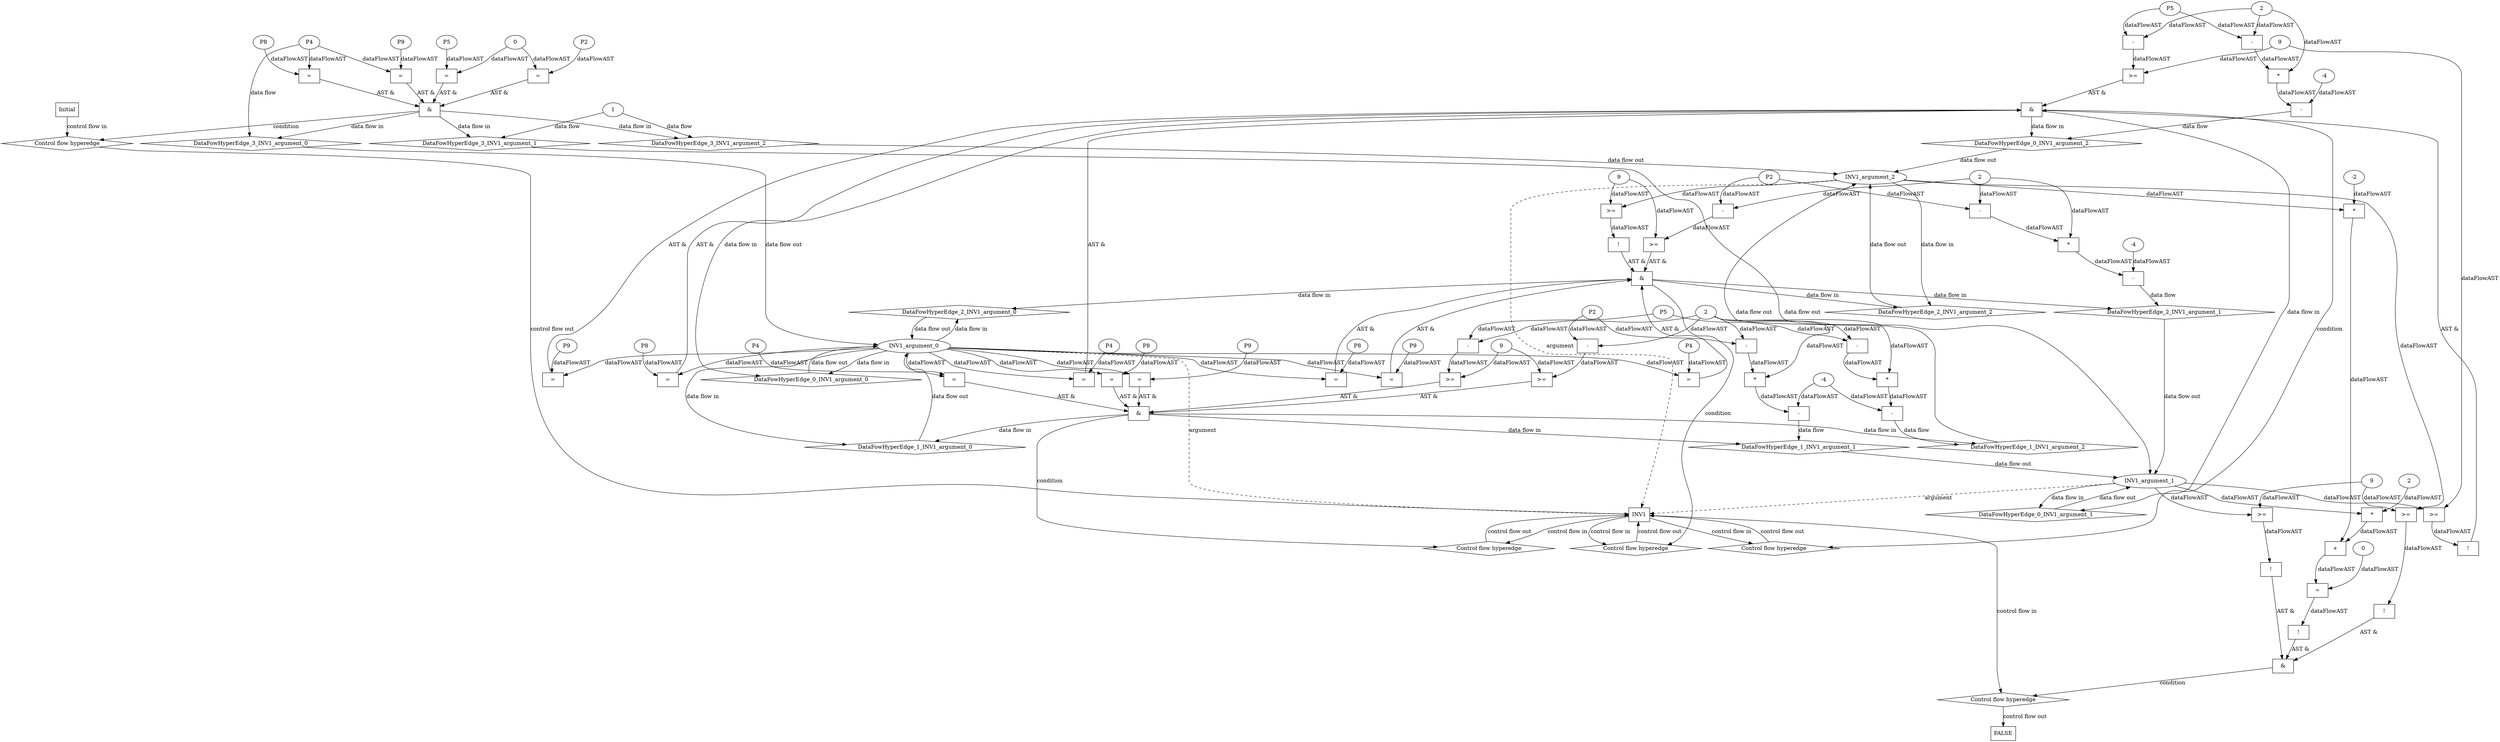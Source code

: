 digraph dag {
"INV1" [label="INV1" nodeName="INV1" class=cfn  shape="rect"];
FALSE [label="FALSE" nodeName=FALSE class=cfn  shape="rect"];
Initial [label="Initial" nodeName=Initial class=cfn  shape="rect"];
ControlFowHyperEdge_0 [label="Control flow hyperedge" nodeName=ControlFowHyperEdge_0 class=controlFlowHyperEdge shape="diamond"];
"INV1" -> ControlFowHyperEdge_0 [label="control flow in"]
ControlFowHyperEdge_0 -> "INV1" [label="control flow out"]
ControlFowHyperEdge_1 [label="Control flow hyperedge" nodeName=ControlFowHyperEdge_1 class=controlFlowHyperEdge shape="diamond"];
"INV1" -> ControlFowHyperEdge_1 [label="control flow in"]
ControlFowHyperEdge_1 -> "INV1" [label="control flow out"]
ControlFowHyperEdge_2 [label="Control flow hyperedge" nodeName=ControlFowHyperEdge_2 class=controlFlowHyperEdge shape="diamond"];
"INV1" -> ControlFowHyperEdge_2 [label="control flow in"]
ControlFowHyperEdge_2 -> "INV1" [label="control flow out"]
ControlFowHyperEdge_3 [label="Control flow hyperedge" nodeName=ControlFowHyperEdge_3 class=controlFlowHyperEdge shape="diamond"];
"Initial" -> ControlFowHyperEdge_3 [label="control flow in"]
ControlFowHyperEdge_3 -> "INV1" [label="control flow out"]
ControlFowHyperEdge_4 [label="Control flow hyperedge" nodeName=ControlFowHyperEdge_4 class=controlFlowHyperEdge shape="diamond"];
"INV1" -> ControlFowHyperEdge_4 [label="control flow in"]
ControlFowHyperEdge_4 -> "FALSE" [label="control flow out"]
"INV1_argument_0" [label="INV1_argument_0" nodeName=argument0 class=argument  head="INV1" shape="oval"];
"INV1_argument_0" -> "INV1"[label="argument" style="dashed"]
"INV1_argument_1" [label="INV1_argument_1" nodeName=argument1 class=argument  head="INV1" shape="oval"];
"INV1_argument_1" -> "INV1"[label="argument" style="dashed"]
"INV1_argument_2" [label="INV1_argument_2" nodeName=argument2 class=argument  head="INV1" shape="oval"];
"INV1_argument_2" -> "INV1"[label="argument" style="dashed"]

"xxxINV1___INV1_0xxx_and" [label="&" nodeName="xxxINV1___INV1_0xxx_and" class=Operator shape="rect"];
"xxxINV1___INV1_0xxxguard1_node_0" [label="=" nodeName="xxxINV1___INV1_0xxxguard1_node_0" class=Operator  shape="rect"];
"xxxINV1___INV1_0xxxguard1_node_1" [label="P4" nodeName="xxxINV1___INV1_0xxxguard1_node_1" class=Constant ];
"xxxINV1___INV1_0xxxguard1_node_1" -> "xxxINV1___INV1_0xxxguard1_node_0"[label="dataFlowAST"]
"INV1_argument_0" -> "xxxINV1___INV1_0xxxguard1_node_0"[label="dataFlowAST"]

"xxxINV1___INV1_0xxxguard1_node_0" -> "xxxINV1___INV1_0xxx_and" [label="AST &"];
"xxxINV1___INV1_0xxxguard2_node_0" [label="!" nodeName="xxxINV1___INV1_0xxxguard2_node_0" class=Operator shape="rect"];
"xxxINV1___INV1_0xxxguard2_node_1" [label=">=" nodeName="xxxINV1___INV1_0xxxguard2_node_1" class=Operator  shape="rect"];
"xxxINV1___INV1_0xxxguard2_node_2" [label="9" nodeName="xxxINV1___INV1_0xxxguard2_node_2" class=Literal ];
"xxxINV1___INV1_0xxxguard2_node_1" -> "xxxINV1___INV1_0xxxguard2_node_0"[label="dataFlowAST"]
"xxxINV1___INV1_0xxxguard2_node_2" -> "xxxINV1___INV1_0xxxguard2_node_1"[label="dataFlowAST"]
"INV1_argument_1" -> "xxxINV1___INV1_0xxxguard2_node_1"[label="dataFlowAST"]

"xxxINV1___INV1_0xxxguard2_node_0" -> "xxxINV1___INV1_0xxx_and" [label="AST &"];
"xxxINV1___INV1_0xxxguard_0_node_0" [label="=" nodeName="xxxINV1___INV1_0xxxguard_0_node_0" class=Operator  shape="rect"];
"xxxINV1___INV1_0xxxguard_0_node_1" [label="P9" nodeName="xxxINV1___INV1_0xxxguard_0_node_1" class=Constant ];
"xxxINV1___INV1_0xxxguard_0_node_1" -> "xxxINV1___INV1_0xxxguard_0_node_0"[label="dataFlowAST"]
"INV1_argument_0" -> "xxxINV1___INV1_0xxxguard_0_node_0"[label="dataFlowAST"]

"xxxINV1___INV1_0xxxguard_0_node_0" -> "xxxINV1___INV1_0xxx_and" [label="AST &"];
"xxxINV1___INV1_0xxxguard4_node_0" [label="=" nodeName="xxxINV1___INV1_0xxxguard4_node_0" class=Operator  shape="rect"];
"xxxINV1___INV1_0xxxguard4_node_1" [label="P8" nodeName="xxxINV1___INV1_0xxxguard4_node_1" class=Constant ];
"xxxINV1___INV1_0xxxguard4_node_1" -> "xxxINV1___INV1_0xxxguard4_node_0"[label="dataFlowAST"]
"INV1_argument_0" -> "xxxINV1___INV1_0xxxguard4_node_0"[label="dataFlowAST"]

"xxxINV1___INV1_0xxxguard4_node_0" -> "xxxINV1___INV1_0xxx_and" [label="AST &"];
"xxxINV1___INV1_0xxxguard3_node_0" [label=">=" nodeName="xxxINV1___INV1_0xxxguard3_node_0" class=Operator  shape="rect"];
"xxxINV1___INV1_0xxxguard3_node_2" [label="-" nodeName="xxxINV1___INV1_0xxxguard3_node_2" class= Operator shape="rect"];
"xxxINV1___INV1_0xxxguard2_node_2" -> "xxxINV1___INV1_0xxxguard3_node_0"[label="dataFlowAST"]
"xxxINV1___INV1_0xxxguard3_node_2" -> "xxxINV1___INV1_0xxxguard3_node_0"[label="dataFlowAST"]
"xxxINV1___INV1_0xxxdataFlow_0_node_4" -> "xxxINV1___INV1_0xxxguard3_node_2"[label="dataFlowAST"]
"xxxINV1___INV1_0xxxdataFlow_0_node_2" -> "xxxINV1___INV1_0xxxguard3_node_2"[label="dataFlowAST"]

"xxxINV1___INV1_0xxxguard3_node_0" -> "xxxINV1___INV1_0xxx_and" [label="AST &"];
"xxxINV1___INV1_0xxx_and" -> "ControlFowHyperEdge_0" [label="condition"];
"xxxINV1___INV1_0xxxdataFlow_0_node_0" [label="-" nodeName="xxxINV1___INV1_0xxxdataFlow_0_node_0" class= Operator shape="rect"];
"xxxINV1___INV1_0xxxdataFlow_0_node_1" [label="*" nodeName="xxxINV1___INV1_0xxxdataFlow_0_node_1" class=Operator  shape="rect"];
"xxxINV1___INV1_0xxxdataFlow_0_node_2" [label="2" nodeName="xxxINV1___INV1_0xxxdataFlow_0_node_2" class=Coeff ];
"xxxINV1___INV1_0xxxdataFlow_0_node_3" [label="-" nodeName="xxxINV1___INV1_0xxxdataFlow_0_node_3" class= Operator shape="rect"];
"xxxINV1___INV1_0xxxdataFlow_0_node_4" [label="P5" nodeName="xxxINV1___INV1_0xxxdataFlow_0_node_4" class=Constant ];
"xxxINV1___INV1_0xxxdataFlow_0_node_2" [label="2" nodeName="xxxINV1___INV1_0xxxdataFlow_0_node_2" class=Literal ];
"xxxINV1___INV1_0xxxdataFlow_0_node_6" [label="-4" nodeName="xxxINV1___INV1_0xxxdataFlow_0_node_6" class=Literal ];
"xxxINV1___INV1_0xxxdataFlow_0_node_1" -> "xxxINV1___INV1_0xxxdataFlow_0_node_0"[label="dataFlowAST"]
"xxxINV1___INV1_0xxxdataFlow_0_node_6" -> "xxxINV1___INV1_0xxxdataFlow_0_node_0"[label="dataFlowAST"]
"xxxINV1___INV1_0xxxdataFlow_0_node_2" -> "xxxINV1___INV1_0xxxdataFlow_0_node_1"[label="dataFlowAST"]
"xxxINV1___INV1_0xxxdataFlow_0_node_3" -> "xxxINV1___INV1_0xxxdataFlow_0_node_1"[label="dataFlowAST"]
"xxxINV1___INV1_0xxxdataFlow_0_node_4" -> "xxxINV1___INV1_0xxxdataFlow_0_node_3"[label="dataFlowAST"]
"xxxINV1___INV1_0xxxdataFlow_0_node_2" -> "xxxINV1___INV1_0xxxdataFlow_0_node_3"[label="dataFlowAST"]

"xxxINV1___INV1_0xxxdataFlow_0_node_0" -> "DataFowHyperEdge_0_INV1_argument_2" [label="data flow"];
"xxxINV1___INV1_1xxx_and" [label="&" nodeName="xxxINV1___INV1_1xxx_and" class=Operator shape="rect"];
"xxxINV1___INV1_1xxxguard2_node_0" [label=">=" nodeName="xxxINV1___INV1_1xxxguard2_node_0" class=Operator  shape="rect"];
"xxxINV1___INV1_1xxxguard2_node_1" [label="9" nodeName="xxxINV1___INV1_1xxxguard2_node_1" class=Literal ];
"xxxINV1___INV1_1xxxguard2_node_2" [label="-" nodeName="xxxINV1___INV1_1xxxguard2_node_2" class= Operator shape="rect"];
"xxxINV1___INV1_1xxxguard2_node_1" -> "xxxINV1___INV1_1xxxguard2_node_0"[label="dataFlowAST"]
"xxxINV1___INV1_1xxxguard2_node_2" -> "xxxINV1___INV1_1xxxguard2_node_0"[label="dataFlowAST"]
"xxxINV1___INV1_1xxxdataFlow_0_node_4" -> "xxxINV1___INV1_1xxxguard2_node_2"[label="dataFlowAST"]
"xxxINV1___INV1_1xxxdataFlow_0_node_2" -> "xxxINV1___INV1_1xxxguard2_node_2"[label="dataFlowAST"]

"xxxINV1___INV1_1xxxguard2_node_0" -> "xxxINV1___INV1_1xxx_and" [label="AST &"];
"xxxINV1___INV1_1xxxguard3_node_0" [label=">=" nodeName="xxxINV1___INV1_1xxxguard3_node_0" class=Operator  shape="rect"];
"xxxINV1___INV1_1xxxguard3_node_2" [label="-" nodeName="xxxINV1___INV1_1xxxguard3_node_2" class= Operator shape="rect"];
"xxxINV1___INV1_1xxxguard2_node_1" -> "xxxINV1___INV1_1xxxguard3_node_0"[label="dataFlowAST"]
"xxxINV1___INV1_1xxxguard3_node_2" -> "xxxINV1___INV1_1xxxguard3_node_0"[label="dataFlowAST"]
"xxxINV1___INV1_1xxxdataFlow1_node_4" -> "xxxINV1___INV1_1xxxguard3_node_2"[label="dataFlowAST"]
"xxxINV1___INV1_1xxxdataFlow_0_node_2" -> "xxxINV1___INV1_1xxxguard3_node_2"[label="dataFlowAST"]

"xxxINV1___INV1_1xxxguard3_node_0" -> "xxxINV1___INV1_1xxx_and" [label="AST &"];
"xxxINV1___INV1_1xxxguard_0_node_0" [label="=" nodeName="xxxINV1___INV1_1xxxguard_0_node_0" class=Operator  shape="rect"];
"xxxINV1___INV1_1xxxguard_0_node_1" [label="P9" nodeName="xxxINV1___INV1_1xxxguard_0_node_1" class=Constant ];
"xxxINV1___INV1_1xxxguard_0_node_1" -> "xxxINV1___INV1_1xxxguard_0_node_0"[label="dataFlowAST"]
"INV1_argument_0" -> "xxxINV1___INV1_1xxxguard_0_node_0"[label="dataFlowAST"]

"xxxINV1___INV1_1xxxguard_0_node_0" -> "xxxINV1___INV1_1xxx_and" [label="AST &"];
"xxxINV1___INV1_1xxxguard4_node_0" [label="=" nodeName="xxxINV1___INV1_1xxxguard4_node_0" class=Operator  shape="rect"];
"xxxINV1___INV1_1xxxguard4_node_1" [label="P8" nodeName="xxxINV1___INV1_1xxxguard4_node_1" class=Constant ];
"xxxINV1___INV1_1xxxguard4_node_1" -> "xxxINV1___INV1_1xxxguard4_node_0"[label="dataFlowAST"]
"INV1_argument_0" -> "xxxINV1___INV1_1xxxguard4_node_0"[label="dataFlowAST"]

"xxxINV1___INV1_1xxxguard4_node_0" -> "xxxINV1___INV1_1xxx_and" [label="AST &"];
"xxxINV1___INV1_1xxxguard1_node_0" [label="=" nodeName="xxxINV1___INV1_1xxxguard1_node_0" class=Operator  shape="rect"];
"xxxINV1___INV1_1xxxguard1_node_1" [label="P4" nodeName="xxxINV1___INV1_1xxxguard1_node_1" class=Constant ];
"xxxINV1___INV1_1xxxguard1_node_1" -> "xxxINV1___INV1_1xxxguard1_node_0"[label="dataFlowAST"]
"INV1_argument_0" -> "xxxINV1___INV1_1xxxguard1_node_0"[label="dataFlowAST"]

"xxxINV1___INV1_1xxxguard1_node_0" -> "xxxINV1___INV1_1xxx_and" [label="AST &"];
"xxxINV1___INV1_1xxx_and" -> "ControlFowHyperEdge_1" [label="condition"];
"xxxINV1___INV1_1xxxdataFlow_0_node_0" [label="-" nodeName="xxxINV1___INV1_1xxxdataFlow_0_node_0" class= Operator shape="rect"];
"xxxINV1___INV1_1xxxdataFlow_0_node_1" [label="*" nodeName="xxxINV1___INV1_1xxxdataFlow_0_node_1" class=Operator  shape="rect"];
"xxxINV1___INV1_1xxxdataFlow_0_node_2" [label="2" nodeName="xxxINV1___INV1_1xxxdataFlow_0_node_2" class=Coeff ];
"xxxINV1___INV1_1xxxdataFlow_0_node_3" [label="-" nodeName="xxxINV1___INV1_1xxxdataFlow_0_node_3" class= Operator shape="rect"];
"xxxINV1___INV1_1xxxdataFlow_0_node_4" [label="P2" nodeName="xxxINV1___INV1_1xxxdataFlow_0_node_4" class=Constant ];
"xxxINV1___INV1_1xxxdataFlow_0_node_2" [label="2" nodeName="xxxINV1___INV1_1xxxdataFlow_0_node_2" class=Literal ];
"xxxINV1___INV1_1xxxdataFlow_0_node_6" [label="-4" nodeName="xxxINV1___INV1_1xxxdataFlow_0_node_6" class=Literal ];
"xxxINV1___INV1_1xxxdataFlow_0_node_1" -> "xxxINV1___INV1_1xxxdataFlow_0_node_0"[label="dataFlowAST"]
"xxxINV1___INV1_1xxxdataFlow_0_node_6" -> "xxxINV1___INV1_1xxxdataFlow_0_node_0"[label="dataFlowAST"]
"xxxINV1___INV1_1xxxdataFlow_0_node_2" -> "xxxINV1___INV1_1xxxdataFlow_0_node_1"[label="dataFlowAST"]
"xxxINV1___INV1_1xxxdataFlow_0_node_3" -> "xxxINV1___INV1_1xxxdataFlow_0_node_1"[label="dataFlowAST"]
"xxxINV1___INV1_1xxxdataFlow_0_node_4" -> "xxxINV1___INV1_1xxxdataFlow_0_node_3"[label="dataFlowAST"]
"xxxINV1___INV1_1xxxdataFlow_0_node_2" -> "xxxINV1___INV1_1xxxdataFlow_0_node_3"[label="dataFlowAST"]

"xxxINV1___INV1_1xxxdataFlow_0_node_0" -> "DataFowHyperEdge_1_INV1_argument_1" [label="data flow"];
"xxxINV1___INV1_1xxxdataFlow1_node_0" [label="-" nodeName="xxxINV1___INV1_1xxxdataFlow1_node_0" class= Operator shape="rect"];
"xxxINV1___INV1_1xxxdataFlow1_node_1" [label="*" nodeName="xxxINV1___INV1_1xxxdataFlow1_node_1" class=Operator  shape="rect"];
"xxxINV1___INV1_1xxxdataFlow_0_node_2" [label="2" nodeName="xxxINV1___INV1_1xxxdataFlow_0_node_2" class=Coeff ];
"xxxINV1___INV1_1xxxdataFlow1_node_3" [label="-" nodeName="xxxINV1___INV1_1xxxdataFlow1_node_3" class= Operator shape="rect"];
"xxxINV1___INV1_1xxxdataFlow1_node_4" [label="P5" nodeName="xxxINV1___INV1_1xxxdataFlow1_node_4" class=Constant ];
"xxxINV1___INV1_1xxxdataFlow1_node_1" -> "xxxINV1___INV1_1xxxdataFlow1_node_0"[label="dataFlowAST"]
"xxxINV1___INV1_1xxxdataFlow_0_node_6" -> "xxxINV1___INV1_1xxxdataFlow1_node_0"[label="dataFlowAST"]
"xxxINV1___INV1_1xxxdataFlow_0_node_2" -> "xxxINV1___INV1_1xxxdataFlow1_node_1"[label="dataFlowAST"]
"xxxINV1___INV1_1xxxdataFlow1_node_3" -> "xxxINV1___INV1_1xxxdataFlow1_node_1"[label="dataFlowAST"]
"xxxINV1___INV1_1xxxdataFlow1_node_4" -> "xxxINV1___INV1_1xxxdataFlow1_node_3"[label="dataFlowAST"]
"xxxINV1___INV1_1xxxdataFlow_0_node_2" -> "xxxINV1___INV1_1xxxdataFlow1_node_3"[label="dataFlowAST"]

"xxxINV1___INV1_1xxxdataFlow1_node_0" -> "DataFowHyperEdge_1_INV1_argument_2" [label="data flow"];
"xxxINV1___INV1_2xxx_and" [label="&" nodeName="xxxINV1___INV1_2xxx_and" class=Operator shape="rect"];
"xxxINV1___INV1_2xxxguard3_node_0" [label=">=" nodeName="xxxINV1___INV1_2xxxguard3_node_0" class=Operator  shape="rect"];
"xxxINV1___INV1_2xxxguard3_node_2" [label="-" nodeName="xxxINV1___INV1_2xxxguard3_node_2" class= Operator shape="rect"];
"xxxINV1___INV1_2xxxguard2_node_2" -> "xxxINV1___INV1_2xxxguard3_node_0"[label="dataFlowAST"]
"xxxINV1___INV1_2xxxguard3_node_2" -> "xxxINV1___INV1_2xxxguard3_node_0"[label="dataFlowAST"]
"xxxINV1___INV1_2xxxdataFlow_0_node_4" -> "xxxINV1___INV1_2xxxguard3_node_2"[label="dataFlowAST"]
"xxxINV1___INV1_2xxxdataFlow_0_node_2" -> "xxxINV1___INV1_2xxxguard3_node_2"[label="dataFlowAST"]

"xxxINV1___INV1_2xxxguard3_node_0" -> "xxxINV1___INV1_2xxx_and" [label="AST &"];
"xxxINV1___INV1_2xxxguard4_node_0" [label="=" nodeName="xxxINV1___INV1_2xxxguard4_node_0" class=Operator  shape="rect"];
"xxxINV1___INV1_2xxxguard4_node_1" [label="P8" nodeName="xxxINV1___INV1_2xxxguard4_node_1" class=Constant ];
"xxxINV1___INV1_2xxxguard4_node_1" -> "xxxINV1___INV1_2xxxguard4_node_0"[label="dataFlowAST"]
"INV1_argument_0" -> "xxxINV1___INV1_2xxxguard4_node_0"[label="dataFlowAST"]

"xxxINV1___INV1_2xxxguard4_node_0" -> "xxxINV1___INV1_2xxx_and" [label="AST &"];
"xxxINV1___INV1_2xxxguard_0_node_0" [label="=" nodeName="xxxINV1___INV1_2xxxguard_0_node_0" class=Operator  shape="rect"];
"xxxINV1___INV1_2xxxguard_0_node_1" [label="P9" nodeName="xxxINV1___INV1_2xxxguard_0_node_1" class=Constant ];
"xxxINV1___INV1_2xxxguard_0_node_1" -> "xxxINV1___INV1_2xxxguard_0_node_0"[label="dataFlowAST"]
"INV1_argument_0" -> "xxxINV1___INV1_2xxxguard_0_node_0"[label="dataFlowAST"]

"xxxINV1___INV1_2xxxguard_0_node_0" -> "xxxINV1___INV1_2xxx_and" [label="AST &"];
"xxxINV1___INV1_2xxxguard2_node_0" [label="!" nodeName="xxxINV1___INV1_2xxxguard2_node_0" class=Operator shape="rect"];
"xxxINV1___INV1_2xxxguard2_node_1" [label=">=" nodeName="xxxINV1___INV1_2xxxguard2_node_1" class=Operator  shape="rect"];
"xxxINV1___INV1_2xxxguard2_node_2" [label="9" nodeName="xxxINV1___INV1_2xxxguard2_node_2" class=Literal ];
"xxxINV1___INV1_2xxxguard2_node_1" -> "xxxINV1___INV1_2xxxguard2_node_0"[label="dataFlowAST"]
"xxxINV1___INV1_2xxxguard2_node_2" -> "xxxINV1___INV1_2xxxguard2_node_1"[label="dataFlowAST"]
"INV1_argument_2" -> "xxxINV1___INV1_2xxxguard2_node_1"[label="dataFlowAST"]

"xxxINV1___INV1_2xxxguard2_node_0" -> "xxxINV1___INV1_2xxx_and" [label="AST &"];
"xxxINV1___INV1_2xxxguard1_node_0" [label="=" nodeName="xxxINV1___INV1_2xxxguard1_node_0" class=Operator  shape="rect"];
"xxxINV1___INV1_2xxxguard1_node_1" [label="P4" nodeName="xxxINV1___INV1_2xxxguard1_node_1" class=Constant ];
"xxxINV1___INV1_2xxxguard1_node_1" -> "xxxINV1___INV1_2xxxguard1_node_0"[label="dataFlowAST"]
"INV1_argument_0" -> "xxxINV1___INV1_2xxxguard1_node_0"[label="dataFlowAST"]

"xxxINV1___INV1_2xxxguard1_node_0" -> "xxxINV1___INV1_2xxx_and" [label="AST &"];
"xxxINV1___INV1_2xxx_and" -> "ControlFowHyperEdge_2" [label="condition"];
"xxxINV1___INV1_2xxxdataFlow_0_node_0" [label="-" nodeName="xxxINV1___INV1_2xxxdataFlow_0_node_0" class= Operator shape="rect"];
"xxxINV1___INV1_2xxxdataFlow_0_node_1" [label="*" nodeName="xxxINV1___INV1_2xxxdataFlow_0_node_1" class=Operator  shape="rect"];
"xxxINV1___INV1_2xxxdataFlow_0_node_2" [label="2" nodeName="xxxINV1___INV1_2xxxdataFlow_0_node_2" class=Coeff ];
"xxxINV1___INV1_2xxxdataFlow_0_node_3" [label="-" nodeName="xxxINV1___INV1_2xxxdataFlow_0_node_3" class= Operator shape="rect"];
"xxxINV1___INV1_2xxxdataFlow_0_node_4" [label="P2" nodeName="xxxINV1___INV1_2xxxdataFlow_0_node_4" class=Constant ];
"xxxINV1___INV1_2xxxdataFlow_0_node_2" [label="2" nodeName="xxxINV1___INV1_2xxxdataFlow_0_node_2" class=Literal ];
"xxxINV1___INV1_2xxxdataFlow_0_node_6" [label="-4" nodeName="xxxINV1___INV1_2xxxdataFlow_0_node_6" class=Literal ];
"xxxINV1___INV1_2xxxdataFlow_0_node_1" -> "xxxINV1___INV1_2xxxdataFlow_0_node_0"[label="dataFlowAST"]
"xxxINV1___INV1_2xxxdataFlow_0_node_6" -> "xxxINV1___INV1_2xxxdataFlow_0_node_0"[label="dataFlowAST"]
"xxxINV1___INV1_2xxxdataFlow_0_node_2" -> "xxxINV1___INV1_2xxxdataFlow_0_node_1"[label="dataFlowAST"]
"xxxINV1___INV1_2xxxdataFlow_0_node_3" -> "xxxINV1___INV1_2xxxdataFlow_0_node_1"[label="dataFlowAST"]
"xxxINV1___INV1_2xxxdataFlow_0_node_4" -> "xxxINV1___INV1_2xxxdataFlow_0_node_3"[label="dataFlowAST"]
"xxxINV1___INV1_2xxxdataFlow_0_node_2" -> "xxxINV1___INV1_2xxxdataFlow_0_node_3"[label="dataFlowAST"]

"xxxINV1___INV1_2xxxdataFlow_0_node_0" -> "DataFowHyperEdge_2_INV1_argument_1" [label="data flow"];
"xxxINV1___Initial_3xxx_and" [label="&" nodeName="xxxINV1___Initial_3xxx_and" class=Operator shape="rect"];
"xxxINV1___Initial_3xxxguard_0_node_0" [label="=" nodeName="xxxINV1___Initial_3xxxguard_0_node_0" class=Operator  shape="rect"];
"xxxINV1___Initial_3xxxguard_0_node_1" [label="P9" nodeName="xxxINV1___Initial_3xxxguard_0_node_1" class=Constant ];
"xxxINV1___Initial_3xxxguard_0_node_1" -> "xxxINV1___Initial_3xxxguard_0_node_0"[label="dataFlowAST"]
"xxxINV1___Initial_3xxxdataFlow_0_node_0" -> "xxxINV1___Initial_3xxxguard_0_node_0"[label="dataFlowAST"]

"xxxINV1___Initial_3xxxguard_0_node_0" -> "xxxINV1___Initial_3xxx_and" [label="AST &"];
"xxxINV1___Initial_3xxxguard1_node_0" [label="=" nodeName="xxxINV1___Initial_3xxxguard1_node_0" class=Operator  shape="rect"];
"xxxINV1___Initial_3xxxguard1_node_1" [label="P2" nodeName="xxxINV1___Initial_3xxxguard1_node_1" class=Constant ];
"xxxINV1___Initial_3xxxguard1_node_2" [label="0" nodeName="xxxINV1___Initial_3xxxguard1_node_2" class=Literal ];
"xxxINV1___Initial_3xxxguard1_node_1" -> "xxxINV1___Initial_3xxxguard1_node_0"[label="dataFlowAST"]
"xxxINV1___Initial_3xxxguard1_node_2" -> "xxxINV1___Initial_3xxxguard1_node_0"[label="dataFlowAST"]

"xxxINV1___Initial_3xxxguard1_node_0" -> "xxxINV1___Initial_3xxx_and" [label="AST &"];
"xxxINV1___Initial_3xxxguard2_node_0" [label="=" nodeName="xxxINV1___Initial_3xxxguard2_node_0" class=Operator  shape="rect"];
"xxxINV1___Initial_3xxxguard2_node_1" [label="P5" nodeName="xxxINV1___Initial_3xxxguard2_node_1" class=Constant ];
"xxxINV1___Initial_3xxxguard2_node_1" -> "xxxINV1___Initial_3xxxguard2_node_0"[label="dataFlowAST"]
"xxxINV1___Initial_3xxxguard1_node_2" -> "xxxINV1___Initial_3xxxguard2_node_0"[label="dataFlowAST"]

"xxxINV1___Initial_3xxxguard2_node_0" -> "xxxINV1___Initial_3xxx_and" [label="AST &"];
"xxxINV1___Initial_3xxxguard3_node_0" [label="=" nodeName="xxxINV1___Initial_3xxxguard3_node_0" class=Operator  shape="rect"];
"xxxINV1___Initial_3xxxguard3_node_1" [label="P8" nodeName="xxxINV1___Initial_3xxxguard3_node_1" class=Constant ];
"xxxINV1___Initial_3xxxguard3_node_1" -> "xxxINV1___Initial_3xxxguard3_node_0"[label="dataFlowAST"]
"xxxINV1___Initial_3xxxdataFlow_0_node_0" -> "xxxINV1___Initial_3xxxguard3_node_0"[label="dataFlowAST"]

"xxxINV1___Initial_3xxxguard3_node_0" -> "xxxINV1___Initial_3xxx_and" [label="AST &"];
"xxxINV1___Initial_3xxx_and" -> "ControlFowHyperEdge_3" [label="condition"];
"xxxINV1___Initial_3xxxdataFlow_0_node_0" [label="P4" nodeName="xxxINV1___Initial_3xxxdataFlow_0_node_0" class=Constant ];

"xxxINV1___Initial_3xxxdataFlow_0_node_0" -> "DataFowHyperEdge_3_INV1_argument_0" [label="data flow"];
"xxxINV1___Initial_3xxxdataFlow1_node_0" [label="1" nodeName="xxxINV1___Initial_3xxxdataFlow1_node_0" class=Literal ];

"xxxINV1___Initial_3xxxdataFlow1_node_0" -> "DataFowHyperEdge_3_INV1_argument_1" [label="data flow"];

"xxxINV1___Initial_3xxxdataFlow1_node_0" -> "DataFowHyperEdge_3_INV1_argument_2" [label="data flow"];
"xxxFALSE___INV1_4xxx_and" [label="&" nodeName="xxxFALSE___INV1_4xxx_and" class=Operator shape="rect"];
"xxxFALSE___INV1_4xxxguard_0_node_0" [label="!" nodeName="xxxFALSE___INV1_4xxxguard_0_node_0" class=Operator shape="rect"];
"xxxFALSE___INV1_4xxxguard_0_node_1" [label=">=" nodeName="xxxFALSE___INV1_4xxxguard_0_node_1" class=Operator  shape="rect"];
"xxxFALSE___INV1_4xxxguard_0_node_2" [label="9" nodeName="xxxFALSE___INV1_4xxxguard_0_node_2" class=Literal ];
"xxxFALSE___INV1_4xxxguard_0_node_1" -> "xxxFALSE___INV1_4xxxguard_0_node_0"[label="dataFlowAST"]
"xxxFALSE___INV1_4xxxguard_0_node_2" -> "xxxFALSE___INV1_4xxxguard_0_node_1"[label="dataFlowAST"]
"INV1_argument_2" -> "xxxFALSE___INV1_4xxxguard_0_node_1"[label="dataFlowAST"]

"xxxFALSE___INV1_4xxxguard_0_node_0" -> "xxxFALSE___INV1_4xxx_and" [label="AST &"];
"xxxFALSE___INV1_4xxxguard1_node_0" [label="!" nodeName="xxxFALSE___INV1_4xxxguard1_node_0" class=Operator shape="rect"];
"xxxFALSE___INV1_4xxxguard1_node_1" [label=">=" nodeName="xxxFALSE___INV1_4xxxguard1_node_1" class=Operator  shape="rect"];
"xxxFALSE___INV1_4xxxguard1_node_1" -> "xxxFALSE___INV1_4xxxguard1_node_0"[label="dataFlowAST"]
"xxxFALSE___INV1_4xxxguard_0_node_2" -> "xxxFALSE___INV1_4xxxguard1_node_1"[label="dataFlowAST"]
"INV1_argument_1" -> "xxxFALSE___INV1_4xxxguard1_node_1"[label="dataFlowAST"]

"xxxFALSE___INV1_4xxxguard1_node_0" -> "xxxFALSE___INV1_4xxx_and" [label="AST &"];
"xxxFALSE___INV1_4xxxguard2_node_0" [label="!" nodeName="xxxFALSE___INV1_4xxxguard2_node_0" class=Operator shape="rect"];
"xxxFALSE___INV1_4xxxguard2_node_1" [label="=" nodeName="xxxFALSE___INV1_4xxxguard2_node_1" class=Operator  shape="rect"];
"xxxFALSE___INV1_4xxxguard2_node_2" [label="+" nodeName="xxxFALSE___INV1_4xxxguard2_node_2" class= Operator shape="rect"];
"xxxFALSE___INV1_4xxxguard2_node_3" [label="*" nodeName="xxxFALSE___INV1_4xxxguard2_node_3" class=Operator  shape="rect"];
"xxxFALSE___INV1_4xxxguard2_node_4" [label="2" nodeName="xxxFALSE___INV1_4xxxguard2_node_4" class=Coeff ];
"xxxFALSE___INV1_4xxxguard2_node_6" [label="*" nodeName="xxxFALSE___INV1_4xxxguard2_node_6" class=Operator  shape="rect"];
"xxxFALSE___INV1_4xxxguard2_node_7" [label="-2" nodeName="xxxFALSE___INV1_4xxxguard2_node_7" class=Coeff ];
"xxxFALSE___INV1_4xxxguard2_node_9" [label="0" nodeName="xxxFALSE___INV1_4xxxguard2_node_9" class=Literal ];
"xxxFALSE___INV1_4xxxguard2_node_1" -> "xxxFALSE___INV1_4xxxguard2_node_0"[label="dataFlowAST"]
"xxxFALSE___INV1_4xxxguard2_node_2" -> "xxxFALSE___INV1_4xxxguard2_node_1"[label="dataFlowAST"]
"xxxFALSE___INV1_4xxxguard2_node_9" -> "xxxFALSE___INV1_4xxxguard2_node_1"[label="dataFlowAST"]
"xxxFALSE___INV1_4xxxguard2_node_3" -> "xxxFALSE___INV1_4xxxguard2_node_2"[label="dataFlowAST"]
"xxxFALSE___INV1_4xxxguard2_node_6" -> "xxxFALSE___INV1_4xxxguard2_node_2"[label="dataFlowAST"]
"xxxFALSE___INV1_4xxxguard2_node_4" -> "xxxFALSE___INV1_4xxxguard2_node_3"[label="dataFlowAST"]
"INV1_argument_1" -> "xxxFALSE___INV1_4xxxguard2_node_3"[label="dataFlowAST"]
"INV1_argument_2" -> "xxxFALSE___INV1_4xxxguard2_node_6"[label="dataFlowAST"]
"xxxFALSE___INV1_4xxxguard2_node_7" -> "xxxFALSE___INV1_4xxxguard2_node_6"[label="dataFlowAST"]

"xxxFALSE___INV1_4xxxguard2_node_0" -> "xxxFALSE___INV1_4xxx_and" [label="AST &"];
"xxxFALSE___INV1_4xxx_and" -> "ControlFowHyperEdge_4" [label="condition"];
"DataFowHyperEdge_0_INV1_argument_0" [label="DataFowHyperEdge_0_INV1_argument_0" nodeName="DataFowHyperEdge_0_INV1_argument_0" class=DataFlowHyperedge shape="diamond"];
"DataFowHyperEdge_0_INV1_argument_0" -> "INV1_argument_0"[label="data flow out"]
"xxxINV1___INV1_0xxx_and" -> "DataFowHyperEdge_0_INV1_argument_0"[label="data flow in"]
"DataFowHyperEdge_0_INV1_argument_1" [label="DataFowHyperEdge_0_INV1_argument_1" nodeName="DataFowHyperEdge_0_INV1_argument_1" class=DataFlowHyperedge shape="diamond"];
"DataFowHyperEdge_0_INV1_argument_1" -> "INV1_argument_1"[label="data flow out"]
"xxxINV1___INV1_0xxx_and" -> "DataFowHyperEdge_0_INV1_argument_1"[label="data flow in"]
"DataFowHyperEdge_0_INV1_argument_2" [label="DataFowHyperEdge_0_INV1_argument_2" nodeName="DataFowHyperEdge_0_INV1_argument_2" class=DataFlowHyperedge shape="diamond"];
"DataFowHyperEdge_0_INV1_argument_2" -> "INV1_argument_2"[label="data flow out"]
"xxxINV1___INV1_0xxx_and" -> "DataFowHyperEdge_0_INV1_argument_2"[label="data flow in"]
"DataFowHyperEdge_1_INV1_argument_0" [label="DataFowHyperEdge_1_INV1_argument_0" nodeName="DataFowHyperEdge_1_INV1_argument_0" class=DataFlowHyperedge shape="diamond"];
"DataFowHyperEdge_1_INV1_argument_0" -> "INV1_argument_0"[label="data flow out"]
"xxxINV1___INV1_1xxx_and" -> "DataFowHyperEdge_1_INV1_argument_0"[label="data flow in"]
"DataFowHyperEdge_1_INV1_argument_1" [label="DataFowHyperEdge_1_INV1_argument_1" nodeName="DataFowHyperEdge_1_INV1_argument_1" class=DataFlowHyperedge shape="diamond"];
"DataFowHyperEdge_1_INV1_argument_1" -> "INV1_argument_1"[label="data flow out"]
"xxxINV1___INV1_1xxx_and" -> "DataFowHyperEdge_1_INV1_argument_1"[label="data flow in"]
"DataFowHyperEdge_1_INV1_argument_2" [label="DataFowHyperEdge_1_INV1_argument_2" nodeName="DataFowHyperEdge_1_INV1_argument_2" class=DataFlowHyperedge shape="diamond"];
"DataFowHyperEdge_1_INV1_argument_2" -> "INV1_argument_2"[label="data flow out"]
"xxxINV1___INV1_1xxx_and" -> "DataFowHyperEdge_1_INV1_argument_2"[label="data flow in"]
"DataFowHyperEdge_2_INV1_argument_0" [label="DataFowHyperEdge_2_INV1_argument_0" nodeName="DataFowHyperEdge_2_INV1_argument_0" class=DataFlowHyperedge shape="diamond"];
"DataFowHyperEdge_2_INV1_argument_0" -> "INV1_argument_0"[label="data flow out"]
"xxxINV1___INV1_2xxx_and" -> "DataFowHyperEdge_2_INV1_argument_0"[label="data flow in"]
"DataFowHyperEdge_2_INV1_argument_1" [label="DataFowHyperEdge_2_INV1_argument_1" nodeName="DataFowHyperEdge_2_INV1_argument_1" class=DataFlowHyperedge shape="diamond"];
"DataFowHyperEdge_2_INV1_argument_1" -> "INV1_argument_1"[label="data flow out"]
"xxxINV1___INV1_2xxx_and" -> "DataFowHyperEdge_2_INV1_argument_1"[label="data flow in"]
"DataFowHyperEdge_2_INV1_argument_2" [label="DataFowHyperEdge_2_INV1_argument_2" nodeName="DataFowHyperEdge_2_INV1_argument_2" class=DataFlowHyperedge shape="diamond"];
"DataFowHyperEdge_2_INV1_argument_2" -> "INV1_argument_2"[label="data flow out"]
"xxxINV1___INV1_2xxx_and" -> "DataFowHyperEdge_2_INV1_argument_2"[label="data flow in"]
"DataFowHyperEdge_3_INV1_argument_0" [label="DataFowHyperEdge_3_INV1_argument_0" nodeName="DataFowHyperEdge_3_INV1_argument_0" class=DataFlowHyperedge shape="diamond"];
"DataFowHyperEdge_3_INV1_argument_0" -> "INV1_argument_0"[label="data flow out"]
"xxxINV1___Initial_3xxx_and" -> "DataFowHyperEdge_3_INV1_argument_0"[label="data flow in"]
"DataFowHyperEdge_3_INV1_argument_1" [label="DataFowHyperEdge_3_INV1_argument_1" nodeName="DataFowHyperEdge_3_INV1_argument_1" class=DataFlowHyperedge shape="diamond"];
"DataFowHyperEdge_3_INV1_argument_1" -> "INV1_argument_1"[label="data flow out"]
"xxxINV1___Initial_3xxx_and" -> "DataFowHyperEdge_3_INV1_argument_1"[label="data flow in"]
"DataFowHyperEdge_3_INV1_argument_2" [label="DataFowHyperEdge_3_INV1_argument_2" nodeName="DataFowHyperEdge_3_INV1_argument_2" class=DataFlowHyperedge shape="diamond"];
"DataFowHyperEdge_3_INV1_argument_2" -> "INV1_argument_2"[label="data flow out"]
"xxxINV1___Initial_3xxx_and" -> "DataFowHyperEdge_3_INV1_argument_2"[label="data flow in"]
"INV1_argument_0" -> "DataFowHyperEdge_0_INV1_argument_0"[label="data flow in"]
"INV1_argument_1" -> "DataFowHyperEdge_0_INV1_argument_1"[label="data flow in"]
"INV1_argument_0" -> "DataFowHyperEdge_1_INV1_argument_0"[label="data flow in"]
"INV1_argument_0" -> "DataFowHyperEdge_2_INV1_argument_0"[label="data flow in"]
"INV1_argument_2" -> "DataFowHyperEdge_2_INV1_argument_2"[label="data flow in"]




}
